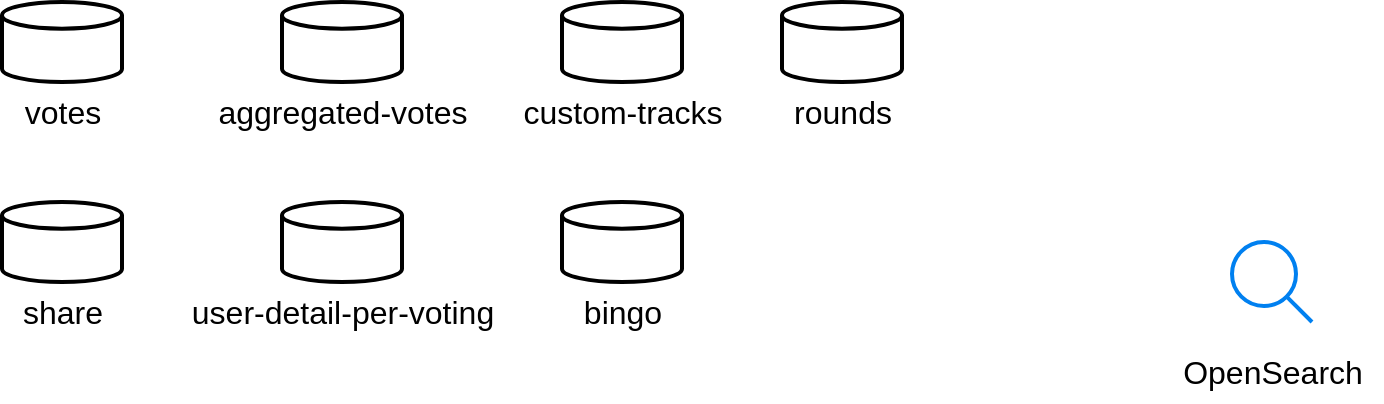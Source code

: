 <mxfile version="21.6.6" type="github">
  <diagram name="Page-1" id="2LevrXQxvPdMQUBmHrdK">
    <mxGraphModel dx="1050" dy="637" grid="1" gridSize="10" guides="1" tooltips="1" connect="1" arrows="1" fold="1" page="1" pageScale="1" pageWidth="850" pageHeight="1100" math="0" shadow="0">
      <root>
        <mxCell id="0" />
        <mxCell id="1" parent="0" />
        <mxCell id="g3iPQCYrMhhcmxUZ1taj-17" value="" style="group" vertex="1" connectable="0" parent="1">
          <mxGeometry x="40" y="30" width="60" height="70" as="geometry" />
        </mxCell>
        <mxCell id="g3iPQCYrMhhcmxUZ1taj-1" value="" style="strokeWidth=2;html=1;shape=mxgraph.flowchart.database;whiteSpace=wrap;" vertex="1" parent="g3iPQCYrMhhcmxUZ1taj-17">
          <mxGeometry width="60" height="40" as="geometry" />
        </mxCell>
        <mxCell id="g3iPQCYrMhhcmxUZ1taj-2" value="&lt;font style=&quot;font-size: 16px;&quot;&gt;votes&lt;/font&gt;" style="text;html=1;align=center;verticalAlign=middle;resizable=0;points=[];autosize=1;strokeColor=none;fillColor=none;" vertex="1" parent="g3iPQCYrMhhcmxUZ1taj-17">
          <mxGeometry y="40" width="60" height="30" as="geometry" />
        </mxCell>
        <mxCell id="g3iPQCYrMhhcmxUZ1taj-18" value="" style="group" vertex="1" connectable="0" parent="1">
          <mxGeometry x="180" y="30" width="105" height="70" as="geometry" />
        </mxCell>
        <mxCell id="g3iPQCYrMhhcmxUZ1taj-19" value="" style="strokeWidth=2;html=1;shape=mxgraph.flowchart.database;whiteSpace=wrap;" vertex="1" parent="g3iPQCYrMhhcmxUZ1taj-18">
          <mxGeometry width="60" height="40" as="geometry" />
        </mxCell>
        <mxCell id="g3iPQCYrMhhcmxUZ1taj-20" value="&lt;font style=&quot;font-size: 16px;&quot;&gt;aggregated-votes&lt;/font&gt;" style="text;html=1;align=center;verticalAlign=middle;resizable=0;points=[];autosize=1;strokeColor=none;fillColor=none;" vertex="1" parent="g3iPQCYrMhhcmxUZ1taj-18">
          <mxGeometry x="-45" y="40" width="150" height="30" as="geometry" />
        </mxCell>
        <mxCell id="g3iPQCYrMhhcmxUZ1taj-21" value="" style="group" vertex="1" connectable="0" parent="1">
          <mxGeometry x="320" y="30" width="90" height="70" as="geometry" />
        </mxCell>
        <mxCell id="g3iPQCYrMhhcmxUZ1taj-22" value="" style="strokeWidth=2;html=1;shape=mxgraph.flowchart.database;whiteSpace=wrap;" vertex="1" parent="g3iPQCYrMhhcmxUZ1taj-21">
          <mxGeometry width="60" height="40" as="geometry" />
        </mxCell>
        <mxCell id="g3iPQCYrMhhcmxUZ1taj-23" value="&lt;font style=&quot;font-size: 16px;&quot;&gt;custom-tracks&lt;/font&gt;" style="text;html=1;align=center;verticalAlign=middle;resizable=0;points=[];autosize=1;strokeColor=none;fillColor=none;" vertex="1" parent="g3iPQCYrMhhcmxUZ1taj-21">
          <mxGeometry x="-30" y="40" width="120" height="30" as="geometry" />
        </mxCell>
        <mxCell id="g3iPQCYrMhhcmxUZ1taj-24" value="" style="group" vertex="1" connectable="0" parent="1">
          <mxGeometry x="430" y="30" width="65" height="70" as="geometry" />
        </mxCell>
        <mxCell id="g3iPQCYrMhhcmxUZ1taj-25" value="" style="strokeWidth=2;html=1;shape=mxgraph.flowchart.database;whiteSpace=wrap;" vertex="1" parent="g3iPQCYrMhhcmxUZ1taj-24">
          <mxGeometry width="60" height="40" as="geometry" />
        </mxCell>
        <mxCell id="g3iPQCYrMhhcmxUZ1taj-26" value="&lt;font style=&quot;font-size: 16px;&quot;&gt;rounds&lt;/font&gt;" style="text;html=1;align=center;verticalAlign=middle;resizable=0;points=[];autosize=1;strokeColor=none;fillColor=none;" vertex="1" parent="g3iPQCYrMhhcmxUZ1taj-24">
          <mxGeometry x="-5" y="40" width="70" height="30" as="geometry" />
        </mxCell>
        <mxCell id="g3iPQCYrMhhcmxUZ1taj-27" value="" style="group" vertex="1" connectable="0" parent="1">
          <mxGeometry x="40" y="130" width="60" height="70" as="geometry" />
        </mxCell>
        <mxCell id="g3iPQCYrMhhcmxUZ1taj-28" value="" style="strokeWidth=2;html=1;shape=mxgraph.flowchart.database;whiteSpace=wrap;" vertex="1" parent="g3iPQCYrMhhcmxUZ1taj-27">
          <mxGeometry width="60" height="40" as="geometry" />
        </mxCell>
        <mxCell id="g3iPQCYrMhhcmxUZ1taj-29" value="&lt;font style=&quot;font-size: 16px;&quot;&gt;share&lt;/font&gt;" style="text;html=1;align=center;verticalAlign=middle;resizable=0;points=[];autosize=1;strokeColor=none;fillColor=none;" vertex="1" parent="g3iPQCYrMhhcmxUZ1taj-27">
          <mxGeometry y="40" width="60" height="30" as="geometry" />
        </mxCell>
        <mxCell id="g3iPQCYrMhhcmxUZ1taj-30" value="" style="group" vertex="1" connectable="0" parent="1">
          <mxGeometry x="180" y="130" width="115" height="70" as="geometry" />
        </mxCell>
        <mxCell id="g3iPQCYrMhhcmxUZ1taj-31" value="" style="strokeWidth=2;html=1;shape=mxgraph.flowchart.database;whiteSpace=wrap;" vertex="1" parent="g3iPQCYrMhhcmxUZ1taj-30">
          <mxGeometry width="60" height="40" as="geometry" />
        </mxCell>
        <mxCell id="g3iPQCYrMhhcmxUZ1taj-32" value="&lt;font style=&quot;font-size: 16px;&quot;&gt;user-detail-per-voting&lt;/font&gt;" style="text;html=1;align=center;verticalAlign=middle;resizable=0;points=[];autosize=1;strokeColor=none;fillColor=none;" vertex="1" parent="g3iPQCYrMhhcmxUZ1taj-30">
          <mxGeometry x="-55" y="40" width="170" height="30" as="geometry" />
        </mxCell>
        <mxCell id="g3iPQCYrMhhcmxUZ1taj-33" value="" style="group" vertex="1" connectable="0" parent="1">
          <mxGeometry x="320" y="130" width="60" height="70" as="geometry" />
        </mxCell>
        <mxCell id="g3iPQCYrMhhcmxUZ1taj-34" value="" style="strokeWidth=2;html=1;shape=mxgraph.flowchart.database;whiteSpace=wrap;" vertex="1" parent="g3iPQCYrMhhcmxUZ1taj-33">
          <mxGeometry width="60" height="40" as="geometry" />
        </mxCell>
        <mxCell id="g3iPQCYrMhhcmxUZ1taj-35" value="&lt;font style=&quot;font-size: 16px;&quot;&gt;bingo&lt;/font&gt;" style="text;html=1;align=center;verticalAlign=middle;resizable=0;points=[];autosize=1;strokeColor=none;fillColor=none;" vertex="1" parent="g3iPQCYrMhhcmxUZ1taj-33">
          <mxGeometry y="40" width="60" height="30" as="geometry" />
        </mxCell>
        <mxCell id="g3iPQCYrMhhcmxUZ1taj-41" value="" style="group" vertex="1" connectable="0" parent="1">
          <mxGeometry x="620" y="150" width="110" height="80" as="geometry" />
        </mxCell>
        <mxCell id="g3iPQCYrMhhcmxUZ1taj-39" value="" style="html=1;verticalLabelPosition=bottom;align=center;labelBackgroundColor=#ffffff;verticalAlign=top;strokeWidth=2;strokeColor=#0080F0;shadow=0;dashed=0;shape=mxgraph.ios7.icons.looking_glass;" vertex="1" parent="g3iPQCYrMhhcmxUZ1taj-41">
          <mxGeometry x="35" width="40" height="40" as="geometry" />
        </mxCell>
        <mxCell id="g3iPQCYrMhhcmxUZ1taj-40" value="&lt;font style=&quot;font-size: 16px;&quot;&gt;OpenSearch&lt;/font&gt;" style="text;html=1;align=center;verticalAlign=middle;resizable=0;points=[];autosize=1;strokeColor=none;fillColor=none;" vertex="1" parent="g3iPQCYrMhhcmxUZ1taj-41">
          <mxGeometry y="50" width="110" height="30" as="geometry" />
        </mxCell>
      </root>
    </mxGraphModel>
  </diagram>
</mxfile>
